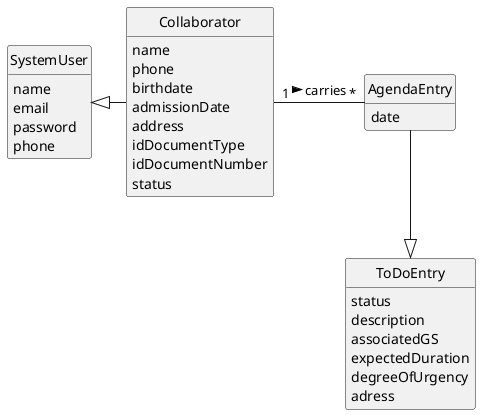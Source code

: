 @startuml
skinparam monochrome true
skinparam packageStyle rectangle
skinparam shadowing false



skinparam classAttributeIconSize 0

hide circle
hide methods


class SystemUser {
    name
    email
    password
    phone

}
class Collaborator {
    name
    phone
    birthdate
    admissionDate
    address
    idDocumentType
    idDocumentNumber
    status
}


class AgendaEntry {

    date
}
class ToDoEntry {
        status
        description
        associatedGS
        expectedDuration
        degreeOfUrgency
        adress
}



Collaborator "1" - "*" AgendaEntry:   carries  >
SystemUser <|- Collaborator
AgendaEntry --|> ToDoEntry
@enduml